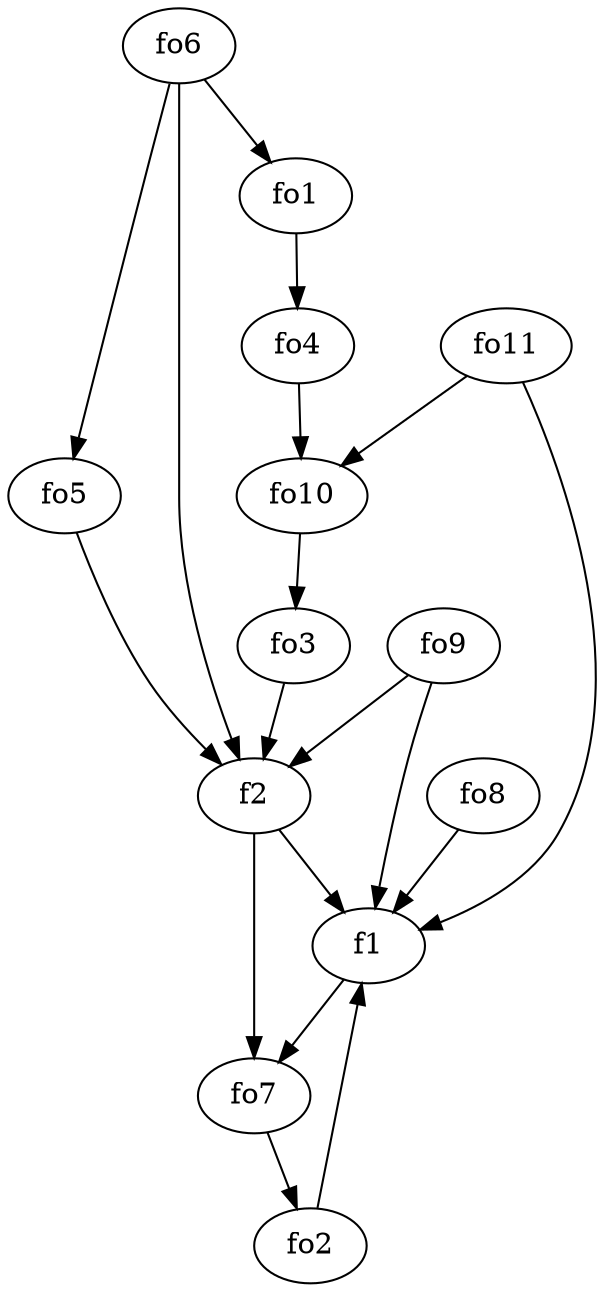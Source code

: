 strict digraph  {
f1;
f2;
fo1;
fo2;
fo3;
fo4;
fo5;
fo6;
fo7;
fo8;
fo9;
fo10;
fo11;
f1 -> fo7  [weight=2];
f2 -> fo7  [weight=2];
f2 -> f1  [weight=2];
fo1 -> fo4  [weight=2];
fo2 -> f1  [weight=2];
fo3 -> f2  [weight=2];
fo4 -> fo10  [weight=2];
fo5 -> f2  [weight=2];
fo6 -> fo1  [weight=2];
fo6 -> f2  [weight=2];
fo6 -> fo5  [weight=2];
fo7 -> fo2  [weight=2];
fo8 -> f1  [weight=2];
fo9 -> f2  [weight=2];
fo9 -> f1  [weight=2];
fo10 -> fo3  [weight=2];
fo11 -> fo10  [weight=2];
fo11 -> f1  [weight=2];
}
